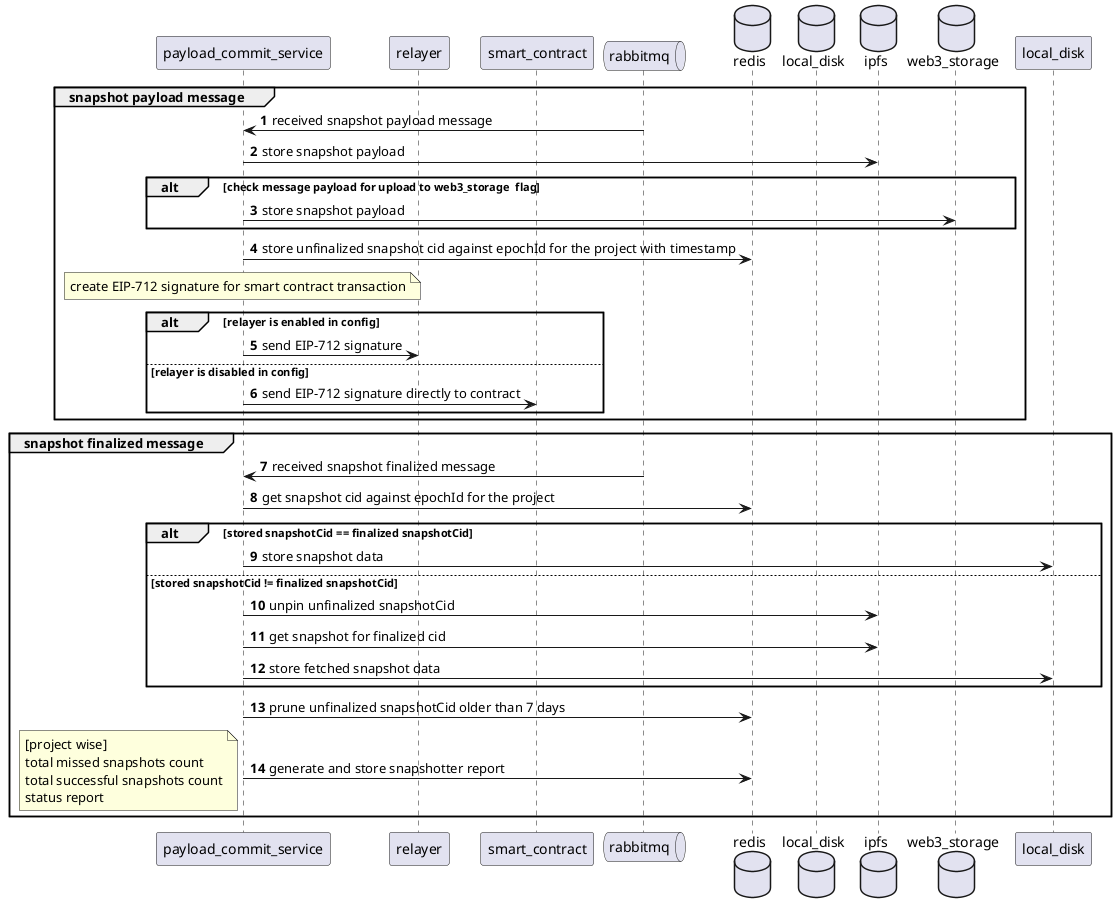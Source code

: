 @startuml "Payload commit service"
autonumber

participant "payload_commit_service" as pcs
participant relayer
participant smart_contract
queue rabbitmq
database redis
database local_disk as disk
database ipfs
database web3_storage

group snapshot payload message
    rabbitmq -> pcs: received snapshot payload message

    pcs -> ipfs: store snapshot payload

    alt check message payload for upload to web3_storage  flag
        pcs -> web3_storage: store snapshot payload
    end

    pcs -> redis: store unfinalized snapshot cid against epochId for the project with timestamp

    note over pcs: create EIP-712 signature for smart contract transaction
    alt relayer is enabled in config
        pcs -> relayer: send EIP-712 signature
    else relayer is disabled in config
        pcs -> smart_contract: send EIP-712 signature directly to contract
    end
end

group snapshot finalized message
    rabbitmq -> pcs: received snapshot finalized message

    pcs -> redis: get snapshot cid against epochId for the project

    alt stored snapshotCid == finalized snapshotCid
        pcs -> local_disk: store snapshot data

    else stored snapshotCid != finalized snapshotCid
        pcs -> ipfs: unpin unfinalized snapshotCid
        pcs -> ipfs: get snapshot for finalized cid

        pcs -> local_disk: store fetched snapshot data
    end

    pcs -> redis: prune unfinalized snapshotCid older than 7 days

    pcs -> redis: generate and store snapshotter report
    note left: [project wise]\ntotal missed snapshots count\ntotal successful snapshots count\nstatus report
end

@enduml
